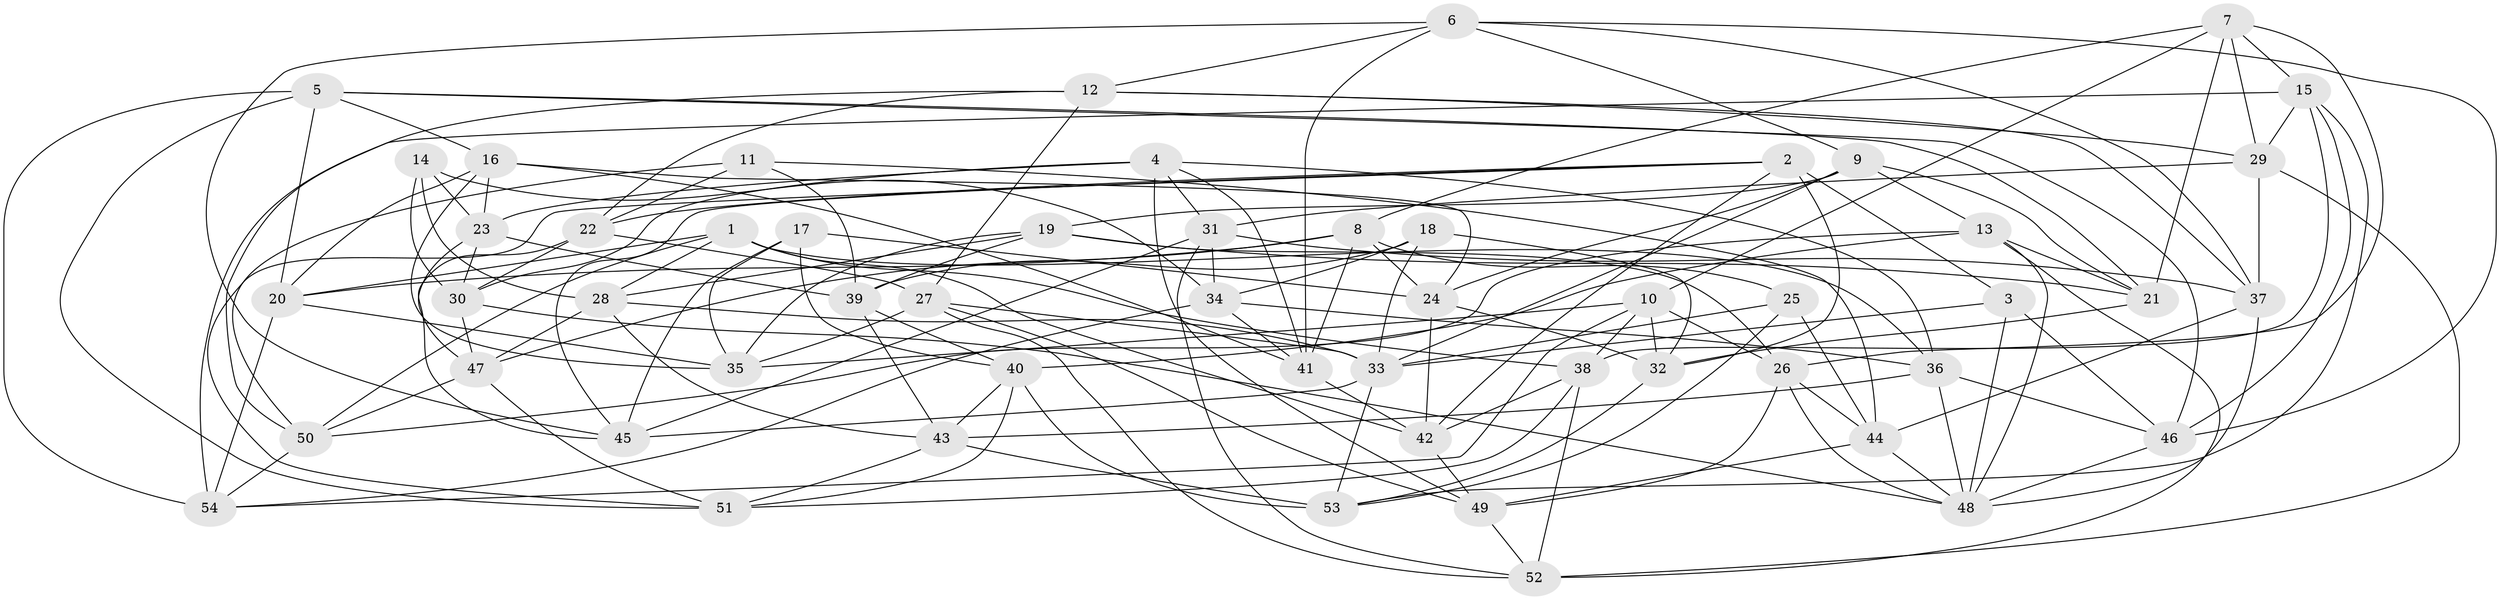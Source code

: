 // original degree distribution, {4: 1.0}
// Generated by graph-tools (version 1.1) at 2025/50/03/09/25 03:50:47]
// undirected, 54 vertices, 158 edges
graph export_dot {
graph [start="1"]
  node [color=gray90,style=filled];
  1;
  2;
  3;
  4;
  5;
  6;
  7;
  8;
  9;
  10;
  11;
  12;
  13;
  14;
  15;
  16;
  17;
  18;
  19;
  20;
  21;
  22;
  23;
  24;
  25;
  26;
  27;
  28;
  29;
  30;
  31;
  32;
  33;
  34;
  35;
  36;
  37;
  38;
  39;
  40;
  41;
  42;
  43;
  44;
  45;
  46;
  47;
  48;
  49;
  50;
  51;
  52;
  53;
  54;
  1 -- 20 [weight=1.0];
  1 -- 28 [weight=1.0];
  1 -- 36 [weight=1.0];
  1 -- 38 [weight=1.0];
  1 -- 42 [weight=1.0];
  1 -- 50 [weight=1.0];
  2 -- 3 [weight=1.0];
  2 -- 22 [weight=1.0];
  2 -- 32 [weight=1.0];
  2 -- 42 [weight=1.0];
  2 -- 45 [weight=1.0];
  2 -- 51 [weight=1.0];
  3 -- 33 [weight=1.0];
  3 -- 46 [weight=1.0];
  3 -- 48 [weight=1.0];
  4 -- 23 [weight=1.0];
  4 -- 30 [weight=1.0];
  4 -- 31 [weight=1.0];
  4 -- 36 [weight=1.0];
  4 -- 41 [weight=1.0];
  4 -- 49 [weight=1.0];
  5 -- 16 [weight=1.0];
  5 -- 20 [weight=1.0];
  5 -- 21 [weight=1.0];
  5 -- 46 [weight=1.0];
  5 -- 51 [weight=1.0];
  5 -- 54 [weight=1.0];
  6 -- 9 [weight=1.0];
  6 -- 12 [weight=1.0];
  6 -- 37 [weight=1.0];
  6 -- 41 [weight=1.0];
  6 -- 45 [weight=1.0];
  6 -- 46 [weight=1.0];
  7 -- 8 [weight=1.0];
  7 -- 10 [weight=1.0];
  7 -- 15 [weight=1.0];
  7 -- 21 [weight=1.0];
  7 -- 26 [weight=1.0];
  7 -- 29 [weight=1.0];
  8 -- 20 [weight=1.0];
  8 -- 24 [weight=1.0];
  8 -- 25 [weight=1.0];
  8 -- 41 [weight=1.0];
  8 -- 47 [weight=1.0];
  9 -- 13 [weight=1.0];
  9 -- 19 [weight=1.0];
  9 -- 21 [weight=1.0];
  9 -- 24 [weight=1.0];
  9 -- 33 [weight=1.0];
  10 -- 26 [weight=1.0];
  10 -- 32 [weight=1.0];
  10 -- 35 [weight=1.0];
  10 -- 38 [weight=1.0];
  10 -- 54 [weight=1.0];
  11 -- 22 [weight=1.0];
  11 -- 39 [weight=1.0];
  11 -- 44 [weight=1.0];
  11 -- 50 [weight=1.0];
  12 -- 22 [weight=1.0];
  12 -- 27 [weight=1.0];
  12 -- 29 [weight=1.0];
  12 -- 37 [weight=1.0];
  12 -- 50 [weight=1.0];
  13 -- 21 [weight=1.0];
  13 -- 40 [weight=1.0];
  13 -- 48 [weight=1.0];
  13 -- 50 [weight=1.0];
  13 -- 52 [weight=1.0];
  14 -- 23 [weight=1.0];
  14 -- 28 [weight=1.0];
  14 -- 30 [weight=1.0];
  14 -- 34 [weight=1.0];
  15 -- 29 [weight=1.0];
  15 -- 38 [weight=1.0];
  15 -- 46 [weight=1.0];
  15 -- 53 [weight=1.0];
  15 -- 54 [weight=1.0];
  16 -- 20 [weight=1.0];
  16 -- 23 [weight=1.0];
  16 -- 24 [weight=1.0];
  16 -- 35 [weight=1.0];
  16 -- 41 [weight=1.0];
  17 -- 24 [weight=1.0];
  17 -- 35 [weight=1.0];
  17 -- 40 [weight=1.0];
  17 -- 45 [weight=1.0];
  18 -- 32 [weight=1.0];
  18 -- 33 [weight=1.0];
  18 -- 34 [weight=1.0];
  18 -- 39 [weight=1.0];
  19 -- 21 [weight=1.0];
  19 -- 26 [weight=1.0];
  19 -- 28 [weight=1.0];
  19 -- 35 [weight=1.0];
  19 -- 39 [weight=1.0];
  20 -- 35 [weight=1.0];
  20 -- 54 [weight=1.0];
  21 -- 32 [weight=1.0];
  22 -- 27 [weight=1.0];
  22 -- 30 [weight=1.0];
  22 -- 45 [weight=1.0];
  23 -- 30 [weight=1.0];
  23 -- 39 [weight=1.0];
  23 -- 47 [weight=1.0];
  24 -- 32 [weight=1.0];
  24 -- 42 [weight=1.0];
  25 -- 33 [weight=1.0];
  25 -- 44 [weight=1.0];
  25 -- 53 [weight=1.0];
  26 -- 44 [weight=1.0];
  26 -- 48 [weight=1.0];
  26 -- 49 [weight=1.0];
  27 -- 33 [weight=1.0];
  27 -- 35 [weight=1.0];
  27 -- 49 [weight=1.0];
  27 -- 52 [weight=1.0];
  28 -- 33 [weight=1.0];
  28 -- 43 [weight=1.0];
  28 -- 47 [weight=1.0];
  29 -- 31 [weight=1.0];
  29 -- 37 [weight=1.0];
  29 -- 52 [weight=1.0];
  30 -- 47 [weight=1.0];
  30 -- 48 [weight=1.0];
  31 -- 34 [weight=1.0];
  31 -- 37 [weight=1.0];
  31 -- 45 [weight=1.0];
  31 -- 52 [weight=1.0];
  32 -- 53 [weight=1.0];
  33 -- 45 [weight=1.0];
  33 -- 53 [weight=1.0];
  34 -- 36 [weight=1.0];
  34 -- 41 [weight=1.0];
  34 -- 54 [weight=1.0];
  36 -- 43 [weight=1.0];
  36 -- 46 [weight=1.0];
  36 -- 48 [weight=1.0];
  37 -- 44 [weight=1.0];
  37 -- 48 [weight=1.0];
  38 -- 42 [weight=1.0];
  38 -- 51 [weight=1.0];
  38 -- 52 [weight=1.0];
  39 -- 40 [weight=1.0];
  39 -- 43 [weight=1.0];
  40 -- 43 [weight=1.0];
  40 -- 51 [weight=1.0];
  40 -- 53 [weight=1.0];
  41 -- 42 [weight=1.0];
  42 -- 49 [weight=1.0];
  43 -- 51 [weight=1.0];
  43 -- 53 [weight=1.0];
  44 -- 48 [weight=1.0];
  44 -- 49 [weight=1.0];
  46 -- 48 [weight=1.0];
  47 -- 50 [weight=1.0];
  47 -- 51 [weight=1.0];
  49 -- 52 [weight=1.0];
  50 -- 54 [weight=1.0];
}
